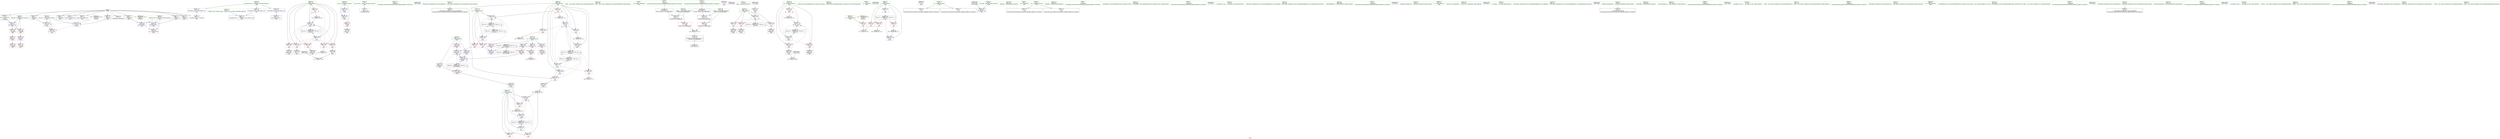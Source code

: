 digraph "SVFG" {
	label="SVFG";

	Node0x55c0e5ec6610 [shape=record,color=grey,label="{NodeID: 0\nNullPtr}"];
	Node0x55c0e5ec6610 -> Node0x55c0e5eea720[style=solid];
	Node0x55c0e5ec6610 -> Node0x55c0e5eea820[style=solid];
	Node0x55c0e5ec6610 -> Node0x55c0e5eea8f0[style=solid];
	Node0x55c0e5ec6610 -> Node0x55c0e5eea9c0[style=solid];
	Node0x55c0e5ec6610 -> Node0x55c0e5eeaa90[style=solid];
	Node0x55c0e5ec6610 -> Node0x55c0e5eeab60[style=solid];
	Node0x55c0e5ec6610 -> Node0x55c0e5eeac30[style=solid];
	Node0x55c0e5ec6610 -> Node0x55c0e5eead00[style=solid];
	Node0x55c0e5ec6610 -> Node0x55c0e5eeadd0[style=solid];
	Node0x55c0e5ec6610 -> Node0x55c0e5eeaea0[style=solid];
	Node0x55c0e5ec6610 -> Node0x55c0e5ef0040[style=solid];
	Node0x55c0e5ef7190 [shape=record,color=grey,label="{NodeID: 263\n211 = cmp(210, 117, )\n}"];
	Node0x55c0e5ef1660 [shape=record,color=blue,label="{NodeID: 180\n82\<--117\nretval\<--\nmain\n}"];
	Node0x55c0e5ef1660 -> Node0x55c0e5ee8ae0[style=dashed];
	Node0x55c0e5ee8e40 [shape=record,color=purple,label="{NodeID: 97\n31\<--4\n\<--_ZStL8__ioinit\n__cxx_global_var_init\n}"];
	Node0x55c0e5ec6e20 [shape=record,color=green,label="{NodeID: 14\n251\<--1\n\<--dummyObj\nCan only get source location for instruction, argument, global var or function.}"];
	Node0x55c0e5f1f410 [shape=record,color=black,label="{NodeID: 360\n289 = PHI()\n}"];
	Node0x55c0e5ee8a10 [shape=record,color=purple,label="{NodeID: 111\n128\<--127\narrayidx1\<--\nmain\n}"];
	Node0x55c0e5ee8a10 -> Node0x55c0e5eef8f0[style=solid];
	Node0x55c0e5ee7490 [shape=record,color=green,label="{NodeID: 28\n70\<--74\n_ZNSt14basic_ofstreamIcSt11char_traitsIcEED1Ev\<--_ZNSt14basic_ofstreamIcSt11char_traitsIcEED1Ev_field_insensitive\n}"];
	Node0x55c0e5ee7490 -> Node0x55c0e5eeb570[style=solid];
	Node0x55c0e5eee980 [shape=record,color=red,label="{NodeID: 125\n260\<--104\n\<--n\nmain\n}"];
	Node0x55c0e5eee980 -> Node0x55c0e5eebdc0[style=solid];
	Node0x55c0e5ee8050 [shape=record,color=green,label="{NodeID: 42\n106\<--107\nj\<--j_field_insensitive\nmain\n}"];
	Node0x55c0e5ee8050 -> Node0x55c0e5eeea50[style=solid];
	Node0x55c0e5ee8050 -> Node0x55c0e5eeeb20[style=solid];
	Node0x55c0e5ee8050 -> Node0x55c0e5eeebf0[style=solid];
	Node0x55c0e5ee8050 -> Node0x55c0e5eeecc0[style=solid];
	Node0x55c0e5ee8050 -> Node0x55c0e5eeed90[style=solid];
	Node0x55c0e5ee8050 -> Node0x55c0e5eeee60[style=solid];
	Node0x55c0e5ee8050 -> Node0x55c0e5ef0550[style=solid];
	Node0x55c0e5ee8050 -> Node0x55c0e5ef0fe0[style=solid];
	Node0x55c0e5f0ac60 [shape=record,color=black,label="{NodeID: 305\nMR_16V_2 = PHI(MR_16V_11, MR_16V_1, )\npts\{105 \}\n}"];
	Node0x55c0e5f0ac60 -> Node0x55c0e5ef0480[style=dashed];
	Node0x55c0e5eef4e0 [shape=record,color=red,label="{NodeID: 139\n288\<--112\n\<--r\nmain\n}"];
	Node0x55c0e5ee9d80 [shape=record,color=green,label="{NodeID: 56\n207\<--208\n_ZNSt7__cxx1112basic_stringIcSt11char_traitsIcESaIcEED1Ev\<--_ZNSt7__cxx1112basic_stringIcSt11char_traitsIcESaIcEED1Ev_field_insensitive\n}"];
	Node0x55c0e5ef0040 [shape=record,color=blue, style = dotted,label="{NodeID: 153\n381\<--3\nllvm.global_ctors_2\<--dummyVal\nGlob }"];
	Node0x55c0e5eeaa90 [shape=record,color=black,label="{NodeID: 70\n198\<--3\n\<--dummyVal\nmain\n}"];
	Node0x55c0e5eeaa90 -> Node0x55c0e5ef0890[style=solid];
	Node0x55c0e5ef0bd0 [shape=record,color=blue,label="{NodeID: 167\n104\<--217\nn\<--inc\nmain\n}"];
	Node0x55c0e5ef0bd0 -> Node0x55c0e5eee710[style=dashed];
	Node0x55c0e5ef0bd0 -> Node0x55c0e5eee7e0[style=dashed];
	Node0x55c0e5ef0bd0 -> Node0x55c0e5ef0d70[style=dashed];
	Node0x55c0e5ef0bd0 -> Node0x55c0e5f01260[style=dashed];
	Node0x55c0e5eeb740 [shape=record,color=black,label="{NodeID: 84\n167\<--166\nconv\<--\nmain\n}"];
	Node0x55c0e5eeb740 -> Node0x55c0e5ef7310[style=solid];
	Node0x55c0e5ee42d0 [shape=record,color=green,label="{NodeID: 1\n7\<--1\n__dso_handle\<--dummyObj\nGlob }"];
	Node0x55c0e5f1d3f0 [shape=record,color=black,label="{NodeID: 347\n130 = PHI(322, )\n}"];
	Node0x55c0e5ef7310 [shape=record,color=grey,label="{NodeID: 264\n171 = cmp(167, 168, )\n}"];
	Node0x55c0e5ef1730 [shape=record,color=blue,label="{NodeID: 181\n325\<--323\n__a.addr\<--__a\n_ZStorSt13_Ios_OpenmodeS_\n}"];
	Node0x55c0e5ef1730 -> Node0x55c0e5eefd00[style=dashed];
	Node0x55c0e5ee8f10 [shape=record,color=purple,label="{NodeID: 98\n277\<--16\n\<--.str\nmain\n}"];
	Node0x55c0e5ec6ef0 [shape=record,color=green,label="{NodeID: 15\n4\<--6\n_ZStL8__ioinit\<--_ZStL8__ioinit_field_insensitive\nGlob }"];
	Node0x55c0e5ec6ef0 -> Node0x55c0e5ee8e40[style=solid];
	Node0x55c0e5f1f510 [shape=record,color=black,label="{NodeID: 361\n292 = PHI()\n}"];
	Node0x55c0e5ee8ae0 [shape=record,color=red,label="{NodeID: 112\n305\<--82\n\<--retval\nmain\n}"];
	Node0x55c0e5ee8ae0 -> Node0x55c0e5eec030[style=solid];
	Node0x55c0e5ee7590 [shape=record,color=green,label="{NodeID: 29\n77\<--78\nmain\<--main_field_insensitive\n}"];
	Node0x55c0e5eeea50 [shape=record,color=red,label="{NodeID: 126\n166\<--106\n\<--j\nmain\n}"];
	Node0x55c0e5eeea50 -> Node0x55c0e5eeb740[style=solid];
	Node0x55c0e5ee8120 [shape=record,color=green,label="{NodeID: 43\n108\<--109\nc\<--c_field_insensitive\nmain\n}"];
	Node0x55c0e5ee8120 -> Node0x55c0e5eeef30[style=solid];
	Node0x55c0e5ee8120 -> Node0x55c0e5eef000[style=solid];
	Node0x55c0e5ee8120 -> Node0x55c0e5eef0d0[style=solid];
	Node0x55c0e5ee8120 -> Node0x55c0e5ef0620[style=solid];
	Node0x55c0e5f0b160 [shape=record,color=black,label="{NodeID: 306\nMR_18V_2 = PHI(MR_18V_4, MR_18V_1, )\npts\{107 \}\n}"];
	Node0x55c0e5f0b160 -> Node0x55c0e5ef0550[style=dashed];
	Node0x55c0e5eef5b0 [shape=record,color=red,label="{NodeID: 140\n254\<--114\n\<--j36\nmain\n}"];
	Node0x55c0e5eef5b0 -> Node0x55c0e5eebcf0[style=solid];
	Node0x55c0e5ee9e80 [shape=record,color=green,label="{NodeID: 57\n279\<--280\n_ZStlsISt11char_traitsIcEERSt13basic_ostreamIcT_ES5_PKc\<--_ZStlsISt11char_traitsIcEERSt13basic_ostreamIcT_ES5_PKc_field_insensitive\n}"];
	Node0x55c0e5ef0140 [shape=record,color=blue,label="{NodeID: 154\n82\<--117\nretval\<--\nmain\n}"];
	Node0x55c0e5ef0140 -> Node0x55c0e5ef1660[style=dashed];
	Node0x55c0e5eeab60 [shape=record,color=black,label="{NodeID: 71\n201\<--3\n\<--dummyVal\nmain\n}"];
	Node0x55c0e5ef0ca0 [shape=record,color=blue,label="{NodeID: 168\n110\<--216\ncv\<--\nmain\n}"];
	Node0x55c0e5ef0ca0 -> Node0x55c0e5eef1a0[style=dashed];
	Node0x55c0e5ef0ca0 -> Node0x55c0e5eef270[style=dashed];
	Node0x55c0e5ef0ca0 -> Node0x55c0e5f01760[style=dashed];
	Node0x55c0e5eeb810 [shape=record,color=black,label="{NodeID: 85\n174\<--173\nconv12\<--\nmain\n}"];
	Node0x55c0e5ec8850 [shape=record,color=green,label="{NodeID: 2\n16\<--1\n.str\<--dummyObj\nGlob }"];
	Node0x55c0e5f1e780 [shape=record,color=black,label="{NodeID: 348\n144 = PHI()\n}"];
	Node0x55c0e5ef7490 [shape=record,color=grey,label="{NodeID: 265\n151 = cmp(149, 150, )\n}"];
	Node0x55c0e5ef1800 [shape=record,color=blue,label="{NodeID: 182\n327\<--324\n__b.addr\<--__b\n_ZStorSt13_Ios_OpenmodeS_\n}"];
	Node0x55c0e5ef1800 -> Node0x55c0e5eefdd0[style=dashed];
	Node0x55c0e5ee8fe0 [shape=record,color=purple,label="{NodeID: 99\n286\<--18\n\<--.str.3\nmain\n}"];
	Node0x55c0e5ec6fc0 [shape=record,color=green,label="{NodeID: 16\n8\<--11\nin\<--in_field_insensitive\nGlob }"];
	Node0x55c0e5ec6fc0 -> Node0x55c0e5eeaf70[style=solid];
	Node0x55c0e5ec6fc0 -> Node0x55c0e5eeb070[style=solid];
	Node0x55c0e5f1f5e0 [shape=record,color=black,label="{NodeID: 362\n80 = PHI()\n0th arg main }"];
	Node0x55c0e5f1f5e0 -> Node0x55c0e5ef0210[style=solid];
	Node0x55c0e5ee8bb0 [shape=record,color=red,label="{NodeID: 113\n120\<--86\n\<--argv.addr\nmain\n}"];
	Node0x55c0e5ee8bb0 -> Node0x55c0e5ee8940[style=solid];
	Node0x55c0e5ee7690 [shape=record,color=green,label="{NodeID: 30\n82\<--83\nretval\<--retval_field_insensitive\nmain\n}"];
	Node0x55c0e5ee7690 -> Node0x55c0e5ee8ae0[style=solid];
	Node0x55c0e5ee7690 -> Node0x55c0e5ef0140[style=solid];
	Node0x55c0e5ee7690 -> Node0x55c0e5ef1660[style=solid];
	Node0x55c0e5eeeb20 [shape=record,color=red,label="{NodeID: 127\n173\<--106\n\<--j\nmain\n}"];
	Node0x55c0e5eeeb20 -> Node0x55c0e5eeb810[style=solid];
	Node0x55c0e5ee81f0 [shape=record,color=green,label="{NodeID: 44\n110\<--111\ncv\<--cv_field_insensitive\nmain\n}"];
	Node0x55c0e5ee81f0 -> Node0x55c0e5eef1a0[style=solid];
	Node0x55c0e5ee81f0 -> Node0x55c0e5eef270[style=solid];
	Node0x55c0e5ee81f0 -> Node0x55c0e5ef0b00[style=solid];
	Node0x55c0e5ee81f0 -> Node0x55c0e5ef0ca0[style=solid];
	Node0x55c0e5f0b660 [shape=record,color=black,label="{NodeID: 307\nMR_20V_2 = PHI(MR_20V_3, MR_20V_1, )\npts\{109 \}\n}"];
	Node0x55c0e5f0b660 -> Node0x55c0e5ef0620[style=dashed];
	Node0x55c0e5f0b660 -> Node0x55c0e5f0b660[style=dashed];
	Node0x55c0e5eef680 [shape=record,color=red,label="{NodeID: 141\n264\<--114\n\<--j36\nmain\n}"];
	Node0x55c0e5eef680 -> Node0x55c0e5eebe90[style=solid];
	Node0x55c0e5ee9f80 [shape=record,color=green,label="{NodeID: 58\n284\<--285\n_ZNSolsEi\<--_ZNSolsEi_field_insensitive\n}"];
	Node0x55c0e5ef0210 [shape=record,color=blue,label="{NodeID: 155\n84\<--80\nargc.addr\<--argc\nmain\n}"];
	Node0x55c0e5eeac30 [shape=record,color=black,label="{NodeID: 72\n202\<--3\n\<--dummyVal\nmain\n}"];
	Node0x55c0e5eeac30 -> Node0x55c0e5ef0960[style=solid];
	Node0x55c0e5ef0d70 [shape=record,color=blue,label="{NodeID: 169\n104\<--224\nn\<--inc25\nmain\n}"];
	Node0x55c0e5ef0d70 -> Node0x55c0e5f01260[style=dashed];
	Node0x55c0e5eeb8e0 [shape=record,color=black,label="{NodeID: 86\n181\<--180\nidxprom\<--\nmain\n}"];
	Node0x55c0e5ec7dd0 [shape=record,color=green,label="{NodeID: 3\n18\<--1\n.str.3\<--dummyObj\nGlob }"];
	Node0x55c0e5f1e850 [shape=record,color=black,label="{NodeID: 349\n168 = PHI()\n}"];
	Node0x55c0e5f1e850 -> Node0x55c0e5ef7310[style=solid];
	Node0x55c0e5ef7610 [shape=record,color=grey,label="{NodeID: 266\n221 = cmp(220, 214, )\n}"];
	Node0x55c0e5ee90b0 [shape=record,color=purple,label="{NodeID: 100\n379\<--20\nllvm.global_ctors_0\<--llvm.global_ctors\nGlob }"];
	Node0x55c0e5ee90b0 -> Node0x55c0e5eefea0[style=solid];
	Node0x55c0e5ec7650 [shape=record,color=green,label="{NodeID: 17\n12\<--15\nout\<--out_field_insensitive\nGlob }"];
	Node0x55c0e5ec7650 -> Node0x55c0e5eeb170[style=solid];
	Node0x55c0e5ec7650 -> Node0x55c0e5eeb270[style=solid];
	Node0x55c0e5f1f710 [shape=record,color=black,label="{NodeID: 363\n323 = PHI(131, )\n0th arg _ZStorSt13_Ios_OpenmodeS_ }"];
	Node0x55c0e5f1f710 -> Node0x55c0e5ef1730[style=solid];
	Node0x55c0e5ee8c80 [shape=record,color=red,label="{NodeID: 114\n127\<--86\n\<--argv.addr\nmain\n}"];
	Node0x55c0e5ee8c80 -> Node0x55c0e5ee8a10[style=solid];
	Node0x55c0e5ee7760 [shape=record,color=green,label="{NodeID: 31\n84\<--85\nargc.addr\<--argc.addr_field_insensitive\nmain\n}"];
	Node0x55c0e5ee7760 -> Node0x55c0e5ef0210[style=solid];
	Node0x55c0e5eeebf0 [shape=record,color=red,label="{NodeID: 128\n190\<--106\n\<--j\nmain\n}"];
	Node0x55c0e5eeebf0 -> Node0x55c0e5eeba80[style=solid];
	Node0x55c0e5ee82c0 [shape=record,color=green,label="{NodeID: 45\n112\<--113\nr\<--r_field_insensitive\nmain\n}"];
	Node0x55c0e5ee82c0 -> Node0x55c0e5eef340[style=solid];
	Node0x55c0e5ee82c0 -> Node0x55c0e5eef410[style=solid];
	Node0x55c0e5ee82c0 -> Node0x55c0e5eef4e0[style=solid];
	Node0x55c0e5ee82c0 -> Node0x55c0e5ef1180[style=solid];
	Node0x55c0e5ee82c0 -> Node0x55c0e5ef1320[style=solid];
	Node0x55c0e5ee82c0 -> Node0x55c0e5ef13f0[style=solid];
	Node0x55c0e5f0bb60 [shape=record,color=black,label="{NodeID: 308\nMR_22V_2 = PHI(MR_22V_3, MR_22V_1, )\npts\{111 \}\n}"];
	Node0x55c0e5f0bb60 -> Node0x55c0e5ef0b00[style=dashed];
	Node0x55c0e5f0bb60 -> Node0x55c0e5ef0ca0[style=dashed];
	Node0x55c0e5f0bb60 -> Node0x55c0e5f01760[style=dashed];
	Node0x55c0e5f0bb60 -> Node0x55c0e5f0bb60[style=dashed];
	Node0x55c0e5eef750 [shape=record,color=red,label="{NodeID: 142\n273\<--114\n\<--j36\nmain\n}"];
	Node0x55c0e5eef750 -> Node0x55c0e5ef6710[style=solid];
	Node0x55c0e5eea080 [shape=record,color=green,label="{NodeID: 59\n290\<--291\n_ZNSolsEy\<--_ZNSolsEy_field_insensitive\n}"];
	Node0x55c0e5ef02e0 [shape=record,color=blue,label="{NodeID: 156\n86\<--81\nargv.addr\<--argv\nmain\n}"];
	Node0x55c0e5ef02e0 -> Node0x55c0e5ee8bb0[style=dashed];
	Node0x55c0e5ef02e0 -> Node0x55c0e5ee8c80[style=dashed];
	Node0x55c0e5eead00 [shape=record,color=black,label="{NodeID: 73\n204\<--3\n\<--dummyVal\nmain\n}"];
	Node0x55c0e5eead00 -> Node0x55c0e5ef0a30[style=solid];
	Node0x55c0e5ef6290 [shape=record,color=grey,label="{NodeID: 253\n224 = Binary(223, 214, )\n}"];
	Node0x55c0e5ef6290 -> Node0x55c0e5ef0d70[style=solid];
	Node0x55c0e5ef0e40 [shape=record,color=blue,label="{NodeID: 170\n231\<--228\narrayidx28\<--\nmain\n}"];
	Node0x55c0e5ef0e40 -> Node0x55c0e5eefc30[style=dashed];
	Node0x55c0e5ef0e40 -> Node0x55c0e5ef06f0[style=dashed];
	Node0x55c0e5ef0e40 -> Node0x55c0e5ef0e40[style=dashed];
	Node0x55c0e5ef0e40 -> Node0x55c0e5f0ca60[style=dashed];
	Node0x55c0e5eeb9b0 [shape=record,color=black,label="{NodeID: 87\n187\<--186\nidxprom17\<--\nmain\n}"];
	Node0x55c0e5ec8300 [shape=record,color=green,label="{NodeID: 4\n21\<--1\n\<--dummyObj\nCan only get source location for instruction, argument, global var or function.}"];
	Node0x55c0e5f1e920 [shape=record,color=black,label="{NodeID: 350\n175 = PHI()\n}"];
	Node0x55c0e5f1e920 -> Node0x55c0e5eef9c0[style=solid];
	Node0x55c0e5ef7790 [shape=record,color=grey,label="{NodeID: 267\n245 = cmp(244, 117, )\n}"];
	Node0x55c0e5ee91b0 [shape=record,color=purple,label="{NodeID: 101\n380\<--20\nllvm.global_ctors_1\<--llvm.global_ctors\nGlob }"];
	Node0x55c0e5ee91b0 -> Node0x55c0e5eeff70[style=solid];
	Node0x55c0e5ec7720 [shape=record,color=green,label="{NodeID: 18\n20\<--24\nllvm.global_ctors\<--llvm.global_ctors_field_insensitive\nGlob }"];
	Node0x55c0e5ec7720 -> Node0x55c0e5ee90b0[style=solid];
	Node0x55c0e5ec7720 -> Node0x55c0e5ee91b0[style=solid];
	Node0x55c0e5ec7720 -> Node0x55c0e5ee92b0[style=solid];
	Node0x55c0e5f1f8a0 [shape=record,color=black,label="{NodeID: 364\n324 = PHI(132, )\n1st arg _ZStorSt13_Ios_OpenmodeS_ }"];
	Node0x55c0e5f1f8a0 -> Node0x55c0e5ef1800[style=solid];
	Node0x55c0e5eee160 [shape=record,color=red,label="{NodeID: 115\n150\<--88\n\<--T\nmain\n}"];
	Node0x55c0e5eee160 -> Node0x55c0e5ef7490[style=solid];
	Node0x55c0e5ee7830 [shape=record,color=green,label="{NodeID: 32\n86\<--87\nargv.addr\<--argv.addr_field_insensitive\nmain\n}"];
	Node0x55c0e5ee7830 -> Node0x55c0e5ee8bb0[style=solid];
	Node0x55c0e5ee7830 -> Node0x55c0e5ee8c80[style=solid];
	Node0x55c0e5ee7830 -> Node0x55c0e5ef02e0[style=solid];
	Node0x55c0e5eeecc0 [shape=record,color=red,label="{NodeID: 129\n210\<--106\n\<--j\nmain\n}"];
	Node0x55c0e5eeecc0 -> Node0x55c0e5ef7190[style=solid];
	Node0x55c0e5ee8390 [shape=record,color=green,label="{NodeID: 46\n114\<--115\nj36\<--j36_field_insensitive\nmain\n}"];
	Node0x55c0e5ee8390 -> Node0x55c0e5eef5b0[style=solid];
	Node0x55c0e5ee8390 -> Node0x55c0e5eef680[style=solid];
	Node0x55c0e5ee8390 -> Node0x55c0e5eef750[style=solid];
	Node0x55c0e5ee8390 -> Node0x55c0e5ef1250[style=solid];
	Node0x55c0e5ee8390 -> Node0x55c0e5ef14c0[style=solid];
	Node0x55c0e5f0c060 [shape=record,color=black,label="{NodeID: 309\nMR_24V_2 = PHI(MR_24V_4, MR_24V_1, )\npts\{113 \}\n}"];
	Node0x55c0e5f0c060 -> Node0x55c0e5ef1180[style=dashed];
	Node0x55c0e5eef820 [shape=record,color=red,label="{NodeID: 143\n122\<--121\n\<--arrayidx\nmain\n}"];
	Node0x55c0e5eea180 [shape=record,color=green,label="{NodeID: 60\n293\<--294\n_ZSt4endlIcSt11char_traitsIcEERSt13basic_ostreamIT_T0_ES6_\<--_ZSt4endlIcSt11char_traitsIcEERSt13basic_ostreamIT_T0_ES6__field_insensitive\n}"];
	Node0x55c0e5ef03b0 [shape=record,color=blue,label="{NodeID: 157\n96\<--117\ni\<--\nmain\n}"];
	Node0x55c0e5ef03b0 -> Node0x55c0e5f0a760[style=dashed];
	Node0x55c0e5eeadd0 [shape=record,color=black,label="{NodeID: 74\n311\<--3\nlpad.val\<--dummyVal\nmain\n}"];
	Node0x55c0e5ef6410 [shape=record,color=grey,label="{NodeID: 254\n270 = Binary(269, 268, )\n}"];
	Node0x55c0e5ef6410 -> Node0x55c0e5ef13f0[style=solid];
	Node0x55c0e5ef0f10 [shape=record,color=blue,label="{NodeID: 171\n236\<--233\narrayidx30\<--\nmain\n}"];
	Node0x55c0e5ef0f10 -> Node0x55c0e5f00d60[style=dashed];
	Node0x55c0e5eeba80 [shape=record,color=black,label="{NodeID: 88\n191\<--190\nidxprom19\<--\nmain\n}"];
	Node0x55c0e5ec67b0 [shape=record,color=green,label="{NodeID: 5\n117\<--1\n\<--dummyObj\nCan only get source location for instruction, argument, global var or function.}"];
	Node0x55c0e5f1e9f0 [shape=record,color=black,label="{NodeID: 351\n32 = PHI()\n}"];
	Node0x55c0e5ef7910 [shape=record,color=grey,label="{NodeID: 268\n257 = cmp(255, 256, )\n}"];
	Node0x55c0e5ee92b0 [shape=record,color=purple,label="{NodeID: 102\n381\<--20\nllvm.global_ctors_2\<--llvm.global_ctors\nGlob }"];
	Node0x55c0e5ee92b0 -> Node0x55c0e5ef0040[style=solid];
	Node0x55c0e5ec77f0 [shape=record,color=green,label="{NodeID: 19\n25\<--26\n__cxx_global_var_init\<--__cxx_global_var_init_field_insensitive\n}"];
	Node0x55c0e5eee230 [shape=record,color=red,label="{NodeID: 116\n309\<--92\nexn\<--exn.slot\nmain\n}"];
	Node0x55c0e5ee7900 [shape=record,color=green,label="{NodeID: 33\n88\<--89\nT\<--T_field_insensitive\nmain\n}"];
	Node0x55c0e5ee7900 -> Node0x55c0e5eee160[style=solid];
	Node0x55c0e5eeed90 [shape=record,color=red,label="{NodeID: 130\n229\<--106\n\<--j\nmain\n}"];
	Node0x55c0e5eeed90 -> Node0x55c0e5eebb50[style=solid];
	Node0x55c0e5ee8460 [shape=record,color=green,label="{NodeID: 47\n125\<--126\n_ZNSt14basic_ifstreamIcSt11char_traitsIcEE4openEPKcSt13_Ios_Openmode\<--_ZNSt14basic_ifstreamIcSt11char_traitsIcEE4openEPKcSt13_Ios_Openmode_field_insensitive\n}"];
	Node0x55c0e5f0c560 [shape=record,color=black,label="{NodeID: 310\nMR_26V_2 = PHI(MR_26V_4, MR_26V_1, )\npts\{115 \}\n}"];
	Node0x55c0e5f0c560 -> Node0x55c0e5ef1250[style=dashed];
	Node0x55c0e5eef8f0 [shape=record,color=red,label="{NodeID: 144\n129\<--128\n\<--arrayidx1\nmain\n}"];
	Node0x55c0e5eea280 [shape=record,color=green,label="{NodeID: 61\n295\<--296\n_ZNSolsEPFRSoS_E\<--_ZNSolsEPFRSoS_E_field_insensitive\n}"];
	Node0x55c0e5ef0480 [shape=record,color=blue,label="{NodeID: 158\n104\<--117\nn\<--\nmain\n}"];
	Node0x55c0e5ef0480 -> Node0x55c0e5eee640[style=dashed];
	Node0x55c0e5ef0480 -> Node0x55c0e5eee8b0[style=dashed];
	Node0x55c0e5ef0480 -> Node0x55c0e5eee980[style=dashed];
	Node0x55c0e5ef0480 -> Node0x55c0e5ef0bd0[style=dashed];
	Node0x55c0e5ef0480 -> Node0x55c0e5ef10b0[style=dashed];
	Node0x55c0e5ef0480 -> Node0x55c0e5f01260[style=dashed];
	Node0x55c0e5ef0480 -> Node0x55c0e5f0ac60[style=dashed];
	Node0x55c0e5eeaea0 [shape=record,color=black,label="{NodeID: 75\n312\<--3\nlpad.val63\<--dummyVal\nmain\n}"];
	Node0x55c0e5ef6590 [shape=record,color=grey,label="{NodeID: 255\n241 = Binary(240, 214, )\n}"];
	Node0x55c0e5ef6590 -> Node0x55c0e5ef0fe0[style=solid];
	Node0x55c0e5ef0fe0 [shape=record,color=blue,label="{NodeID: 172\n106\<--241\nj\<--inc32\nmain\n}"];
	Node0x55c0e5ef0fe0 -> Node0x55c0e5eeea50[style=dashed];
	Node0x55c0e5ef0fe0 -> Node0x55c0e5eeeb20[style=dashed];
	Node0x55c0e5ef0fe0 -> Node0x55c0e5eeebf0[style=dashed];
	Node0x55c0e5ef0fe0 -> Node0x55c0e5eeecc0[style=dashed];
	Node0x55c0e5ef0fe0 -> Node0x55c0e5eeed90[style=dashed];
	Node0x55c0e5ef0fe0 -> Node0x55c0e5eeee60[style=dashed];
	Node0x55c0e5ef0fe0 -> Node0x55c0e5ef0fe0[style=dashed];
	Node0x55c0e5ef0fe0 -> Node0x55c0e5f0b160[style=dashed];
	Node0x55c0e5eebb50 [shape=record,color=black,label="{NodeID: 89\n230\<--229\nidxprom27\<--\nmain\n}"];
	Node0x55c0e5ec6840 [shape=record,color=green,label="{NodeID: 6\n124\<--1\n\<--dummyObj\nCan only get source location for instruction, argument, global var or function.}"];
	Node0x55c0e5f1ebe0 [shape=record,color=black,label="{NodeID: 352\n53 = PHI()\n}"];
	Node0x55c0e5ee93b0 [shape=record,color=purple,label="{NodeID: 103\n192\<--100\narrayidx20\<--v\nmain\n}"];
	Node0x55c0e5ee93b0 -> Node0x55c0e5ef06f0[style=solid];
	Node0x55c0e5ec78c0 [shape=record,color=green,label="{NodeID: 20\n29\<--30\n_ZNSt8ios_base4InitC1Ev\<--_ZNSt8ios_base4InitC1Ev_field_insensitive\n}"];
	Node0x55c0e5eee300 [shape=record,color=red,label="{NodeID: 117\n310\<--94\nsel\<--ehselector.slot\nmain\n}"];
	Node0x55c0e5ee79d0 [shape=record,color=green,label="{NodeID: 34\n90\<--91\ns\<--s_field_insensitive\nmain\n}"];
	Node0x55c0e5eeee60 [shape=record,color=red,label="{NodeID: 131\n240\<--106\n\<--j\nmain\n}"];
	Node0x55c0e5eeee60 -> Node0x55c0e5ef6590[style=solid];
	Node0x55c0e5ee9580 [shape=record,color=green,label="{NodeID: 48\n133\<--134\n_ZStorSt13_Ios_OpenmodeS_\<--_ZStorSt13_Ios_OpenmodeS__field_insensitive\n}"];
	Node0x55c0e5f0ca60 [shape=record,color=black,label="{NodeID: 311\nMR_28V_2 = PHI(MR_28V_3, MR_28V_1, )\npts\{1010000 \}\n}"];
	Node0x55c0e5f0ca60 -> Node0x55c0e5eefc30[style=dashed];
	Node0x55c0e5f0ca60 -> Node0x55c0e5ef06f0[style=dashed];
	Node0x55c0e5f0ca60 -> Node0x55c0e5ef0e40[style=dashed];
	Node0x55c0e5f0ca60 -> Node0x55c0e5f0ca60[style=dashed];
	Node0x55c0e5eef9c0 [shape=record,color=red,label="{NodeID: 145\n178\<--175\n\<--call14\nmain\n}"];
	Node0x55c0e5eef9c0 -> Node0x55c0e5ef0620[style=solid];
	Node0x55c0e5eea380 [shape=record,color=green,label="{NodeID: 62\n325\<--326\n__a.addr\<--__a.addr_field_insensitive\n_ZStorSt13_Ios_OpenmodeS_\n}"];
	Node0x55c0e5eea380 -> Node0x55c0e5eefd00[style=solid];
	Node0x55c0e5eea380 -> Node0x55c0e5ef1730[style=solid];
	Node0x55c0e5ef0550 [shape=record,color=blue,label="{NodeID: 159\n106\<--117\nj\<--\nmain\n}"];
	Node0x55c0e5ef0550 -> Node0x55c0e5eeea50[style=dashed];
	Node0x55c0e5ef0550 -> Node0x55c0e5eeeb20[style=dashed];
	Node0x55c0e5ef0550 -> Node0x55c0e5eeebf0[style=dashed];
	Node0x55c0e5ef0550 -> Node0x55c0e5eeecc0[style=dashed];
	Node0x55c0e5ef0550 -> Node0x55c0e5eeed90[style=dashed];
	Node0x55c0e5ef0550 -> Node0x55c0e5eeee60[style=dashed];
	Node0x55c0e5ef0550 -> Node0x55c0e5ef0fe0[style=dashed];
	Node0x55c0e5ef0550 -> Node0x55c0e5f0b160[style=dashed];
	Node0x55c0e5eeaf70 [shape=record,color=black,label="{NodeID: 76\n9\<--8\n\<--in\nCan only get source location for instruction, argument, global var or function.}"];
	Node0x55c0e5ef6710 [shape=record,color=grey,label="{NodeID: 256\n274 = Binary(273, 214, )\n}"];
	Node0x55c0e5ef6710 -> Node0x55c0e5ef14c0[style=solid];
	Node0x55c0e5ef10b0 [shape=record,color=blue,label="{NodeID: 173\n104\<--248\nn\<--\nmain\n}"];
	Node0x55c0e5ef10b0 -> Node0x55c0e5eee980[style=dashed];
	Node0x55c0e5ef10b0 -> Node0x55c0e5f0ac60[style=dashed];
	Node0x55c0e5eebc20 [shape=record,color=black,label="{NodeID: 90\n235\<--234\nidxprom29\<--\nmain\n}"];
	Node0x55c0e5ec8d00 [shape=record,color=green,label="{NodeID: 7\n131\<--1\n\<--dummyObj\nCan only get source location for instruction, argument, global var or function.|{<s0>8}}"];
	Node0x55c0e5ec8d00:s0 -> Node0x55c0e5f1f710[style=solid,color=red];
	Node0x55c0e5f1ecb0 [shape=record,color=black,label="{NodeID: 353\n68 = PHI()\n}"];
	Node0x55c0e5ee9480 [shape=record,color=purple,label="{NodeID: 104\n231\<--100\narrayidx28\<--v\nmain\n}"];
	Node0x55c0e5ee9480 -> Node0x55c0e5ef0e40[style=solid];
	Node0x55c0e5ec79c0 [shape=record,color=green,label="{NodeID: 21\n35\<--36\n__cxa_atexit\<--__cxa_atexit_field_insensitive\n}"];
	Node0x55c0e5eee3d0 [shape=record,color=red,label="{NodeID: 118\n149\<--96\n\<--i\nmain\n}"];
	Node0x55c0e5eee3d0 -> Node0x55c0e5ef7490[style=solid];
	Node0x55c0e5ee7aa0 [shape=record,color=green,label="{NodeID: 35\n92\<--93\nexn.slot\<--exn.slot_field_insensitive\nmain\n}"];
	Node0x55c0e5ee7aa0 -> Node0x55c0e5eee230[style=solid];
	Node0x55c0e5ee7aa0 -> Node0x55c0e5ef07c0[style=solid];
	Node0x55c0e5ee7aa0 -> Node0x55c0e5ef0960[style=solid];
	Node0x55c0e5eeef30 [shape=record,color=red,label="{NodeID: 132\n180\<--108\n\<--c\nmain\n}"];
	Node0x55c0e5eeef30 -> Node0x55c0e5eeb8e0[style=solid];
	Node0x55c0e5ee9680 [shape=record,color=green,label="{NodeID: 49\n136\<--137\n_ZNSt14basic_ofstreamIcSt11char_traitsIcEE4openEPKcSt13_Ios_Openmode\<--_ZNSt14basic_ofstreamIcSt11char_traitsIcEE4openEPKcSt13_Ios_Openmode_field_insensitive\n}"];
	Node0x55c0e5f0cf60 [shape=record,color=black,label="{NodeID: 312\nMR_30V_2 = PHI(MR_30V_3, MR_30V_1, )\npts\{1030000 \}\n}"];
	Node0x55c0e5f0cf60 -> Node0x55c0e5f00d60[style=dashed];
	Node0x55c0e5eefa90 [shape=record,color=red,label="{NodeID: 146\n183\<--182\n\<--arrayidx15\nmain\n}"];
	Node0x55c0e5eefa90 -> Node0x55c0e5ef7010[style=solid];
	Node0x55c0e5eea450 [shape=record,color=green,label="{NodeID: 63\n327\<--328\n__b.addr\<--__b.addr_field_insensitive\n_ZStorSt13_Ios_OpenmodeS_\n}"];
	Node0x55c0e5eea450 -> Node0x55c0e5eefdd0[style=solid];
	Node0x55c0e5eea450 -> Node0x55c0e5ef1800[style=solid];
	Node0x55c0e5ef0620 [shape=record,color=blue,label="{NodeID: 160\n108\<--178\nc\<--\nmain\n}"];
	Node0x55c0e5ef0620 -> Node0x55c0e5eeef30[style=dashed];
	Node0x55c0e5ef0620 -> Node0x55c0e5eef000[style=dashed];
	Node0x55c0e5ef0620 -> Node0x55c0e5eef0d0[style=dashed];
	Node0x55c0e5ef0620 -> Node0x55c0e5ef0620[style=dashed];
	Node0x55c0e5ef0620 -> Node0x55c0e5f0b660[style=dashed];
	Node0x55c0e5eeb070 [shape=record,color=black,label="{NodeID: 77\n10\<--8\n\<--in\nCan only get source location for instruction, argument, global var or function.}"];
	Node0x55c0e5ef6890 [shape=record,color=grey,label="{NodeID: 257\n217 = Binary(216, 214, )\n}"];
	Node0x55c0e5ef6890 -> Node0x55c0e5ef0bd0[style=solid];
	Node0x55c0e5ef1180 [shape=record,color=blue,label="{NodeID: 174\n112\<--251\nr\<--\nmain\n}"];
	Node0x55c0e5ef1180 -> Node0x55c0e5eef340[style=dashed];
	Node0x55c0e5ef1180 -> Node0x55c0e5eef4e0[style=dashed];
	Node0x55c0e5ef1180 -> Node0x55c0e5ef1320[style=dashed];
	Node0x55c0e5ef1180 -> Node0x55c0e5f0c060[style=dashed];
	Node0x55c0e5eebcf0 [shape=record,color=black,label="{NodeID: 91\n255\<--254\nconv38\<--\nmain\n}"];
	Node0x55c0e5eebcf0 -> Node0x55c0e5ef7910[style=solid];
	Node0x55c0e5ec8d90 [shape=record,color=green,label="{NodeID: 8\n132\<--1\n\<--dummyObj\nCan only get source location for instruction, argument, global var or function.|{<s0>8}}"];
	Node0x55c0e5ec8d90:s0 -> Node0x55c0e5f1f8a0[style=solid,color=red];
	Node0x55c0e5f1edb0 [shape=record,color=black,label="{NodeID: 354\n138 = PHI()\n}"];
	Node0x55c0e5ee8530 [shape=record,color=purple,label="{NodeID: 105\n266\<--100\narrayidx44\<--v\nmain\n}"];
	Node0x55c0e5ee8530 -> Node0x55c0e5eefc30[style=solid];
	Node0x55c0e5ec7ac0 [shape=record,color=green,label="{NodeID: 22\n34\<--40\n_ZNSt8ios_base4InitD1Ev\<--_ZNSt8ios_base4InitD1Ev_field_insensitive\n}"];
	Node0x55c0e5ec7ac0 -> Node0x55c0e5eeb370[style=solid];
	Node0x55c0e5eee4a0 [shape=record,color=red,label="{NodeID: 119\n281\<--96\n\<--i\nmain\n}"];
	Node0x55c0e5eee4a0 -> Node0x55c0e5ef6a10[style=solid];
	Node0x55c0e5ee7b70 [shape=record,color=green,label="{NodeID: 36\n94\<--95\nehselector.slot\<--ehselector.slot_field_insensitive\nmain\n}"];
	Node0x55c0e5ee7b70 -> Node0x55c0e5eee300[style=solid];
	Node0x55c0e5ee7b70 -> Node0x55c0e5ef0890[style=solid];
	Node0x55c0e5ee7b70 -> Node0x55c0e5ef0a30[style=solid];
	Node0x55c0e5eef000 [shape=record,color=red,label="{NodeID: 133\n186\<--108\n\<--c\nmain\n}"];
	Node0x55c0e5eef000 -> Node0x55c0e5eeb9b0[style=solid];
	Node0x55c0e5ee9780 [shape=record,color=green,label="{NodeID: 50\n139\<--140\n_ZNSirsERi\<--_ZNSirsERi_field_insensitive\n}"];
	Node0x55c0e5eefb60 [shape=record,color=red,label="{NodeID: 147\n189\<--188\n\<--arrayidx18\nmain\n}"];
	Node0x55c0e5eefb60 -> Node0x55c0e5ef06f0[style=solid];
	Node0x55c0e5eea520 [shape=record,color=green,label="{NodeID: 64\n343\<--344\n__gxx_personality_v0\<--__gxx_personality_v0_field_insensitive\n}"];
	Node0x55c0e5ef06f0 [shape=record,color=blue,label="{NodeID: 161\n192\<--189\narrayidx20\<--\nmain\n}"];
	Node0x55c0e5ef06f0 -> Node0x55c0e5eefc30[style=dashed];
	Node0x55c0e5ef06f0 -> Node0x55c0e5ef06f0[style=dashed];
	Node0x55c0e5ef06f0 -> Node0x55c0e5ef0e40[style=dashed];
	Node0x55c0e5ef06f0 -> Node0x55c0e5f0ca60[style=dashed];
	Node0x55c0e5eeb170 [shape=record,color=black,label="{NodeID: 78\n13\<--12\n\<--out\nCan only get source location for instruction, argument, global var or function.}"];
	Node0x55c0e5ef6a10 [shape=record,color=grey,label="{NodeID: 258\n282 = Binary(281, 214, )\n}"];
	Node0x55c0e5ef1250 [shape=record,color=blue,label="{NodeID: 175\n114\<--117\nj36\<--\nmain\n}"];
	Node0x55c0e5ef1250 -> Node0x55c0e5eef5b0[style=dashed];
	Node0x55c0e5ef1250 -> Node0x55c0e5eef680[style=dashed];
	Node0x55c0e5ef1250 -> Node0x55c0e5eef750[style=dashed];
	Node0x55c0e5ef1250 -> Node0x55c0e5ef14c0[style=dashed];
	Node0x55c0e5ef1250 -> Node0x55c0e5f0c560[style=dashed];
	Node0x55c0e5eebdc0 [shape=record,color=black,label="{NodeID: 92\n261\<--260\nconv42\<--\nmain\n}"];
	Node0x55c0e5eebdc0 -> Node0x55c0e5ef6b90[style=solid];
	Node0x55c0e5ec8e20 [shape=record,color=green,label="{NodeID: 9\n159\<--1\n\<--dummyObj\nCan only get source location for instruction, argument, global var or function.}"];
	Node0x55c0e5f1eeb0 [shape=record,color=black,label="{NodeID: 355\n154 = PHI()\n}"];
	Node0x55c0e5ee8600 [shape=record,color=purple,label="{NodeID: 106\n156\<--102\narraydecay\<--dv\nmain\n}"];
	Node0x55c0e5ee8600 -> Node0x55c0e5eeb670[style=solid];
	Node0x55c0e5ee7190 [shape=record,color=green,label="{NodeID: 23\n47\<--48\n__cxx_global_var_init.1\<--__cxx_global_var_init.1_field_insensitive\n}"];
	Node0x55c0e5eee570 [shape=record,color=red,label="{NodeID: 120\n299\<--96\n\<--i\nmain\n}"];
	Node0x55c0e5eee570 -> Node0x55c0e5ef6e90[style=solid];
	Node0x55c0e5ee7c40 [shape=record,color=green,label="{NodeID: 37\n96\<--97\ni\<--i_field_insensitive\nmain\n}"];
	Node0x55c0e5ee7c40 -> Node0x55c0e5eee3d0[style=solid];
	Node0x55c0e5ee7c40 -> Node0x55c0e5eee4a0[style=solid];
	Node0x55c0e5ee7c40 -> Node0x55c0e5eee570[style=solid];
	Node0x55c0e5ee7c40 -> Node0x55c0e5ef03b0[style=solid];
	Node0x55c0e5ee7c40 -> Node0x55c0e5ef1590[style=solid];
	Node0x55c0e5eef0d0 [shape=record,color=red,label="{NodeID: 134\n234\<--108\n\<--c\nmain\n}"];
	Node0x55c0e5eef0d0 -> Node0x55c0e5eebc20[style=solid];
	Node0x55c0e5ee9880 [shape=record,color=green,label="{NodeID: 51\n142\<--143\n_ZNSt7__cxx1112basic_stringIcSt11char_traitsIcESaIcEEC1Ev\<--_ZNSt7__cxx1112basic_stringIcSt11char_traitsIcESaIcEEC1Ev_field_insensitive\n}"];
	Node0x55c0e5eefc30 [shape=record,color=red,label="{NodeID: 148\n267\<--266\n\<--arrayidx44\nmain\n}"];
	Node0x55c0e5eefc30 -> Node0x55c0e5eebf60[style=solid];
	Node0x55c0e5eea620 [shape=record,color=green,label="{NodeID: 65\n22\<--373\n_GLOBAL__sub_I_LucaB_0_0.cpp\<--_GLOBAL__sub_I_LucaB_0_0.cpp_field_insensitive\n}"];
	Node0x55c0e5eea620 -> Node0x55c0e5eeff70[style=solid];
	Node0x55c0e5ef07c0 [shape=record,color=blue,label="{NodeID: 162\n92\<--196\nexn.slot\<--\nmain\n}"];
	Node0x55c0e5ef07c0 -> Node0x55c0e5eee230[style=dashed];
	Node0x55c0e5eeb270 [shape=record,color=black,label="{NodeID: 79\n14\<--12\n\<--out\nCan only get source location for instruction, argument, global var or function.}"];
	Node0x55c0e5ef6b90 [shape=record,color=grey,label="{NodeID: 259\n262 = Binary(259, 261, )\n}"];
	Node0x55c0e5ef6b90 -> Node0x55c0e5ef1320[style=solid];
	Node0x55c0e5ef1320 [shape=record,color=blue,label="{NodeID: 176\n112\<--262\nr\<--mul\nmain\n}"];
	Node0x55c0e5ef1320 -> Node0x55c0e5eef410[style=dashed];
	Node0x55c0e5ef1320 -> Node0x55c0e5ef13f0[style=dashed];
	Node0x55c0e5eebe90 [shape=record,color=black,label="{NodeID: 93\n265\<--264\nidxprom43\<--\nmain\n}"];
	Node0x55c0e5ec8eb0 [shape=record,color=green,label="{NodeID: 10\n160\<--1\n\<--dummyObj\nCan only get source location for instruction, argument, global var or function.}"];
	Node0x55c0e5f1efb0 [shape=record,color=black,label="{NodeID: 356\n256 = PHI()\n}"];
	Node0x55c0e5f1efb0 -> Node0x55c0e5ef7910[style=solid];
	Node0x55c0e5ee86d0 [shape=record,color=purple,label="{NodeID: 107\n182\<--102\narrayidx15\<--dv\nmain\n}"];
	Node0x55c0e5ee86d0 -> Node0x55c0e5eefa90[style=solid];
	Node0x55c0e5ee7220 [shape=record,color=green,label="{NodeID: 24\n51\<--52\n_ZNSt14basic_ifstreamIcSt11char_traitsIcEEC1Ev\<--_ZNSt14basic_ifstreamIcSt11char_traitsIcEEC1Ev_field_insensitive\n}"];
	Node0x55c0e5eee640 [shape=record,color=red,label="{NodeID: 121\n216\<--104\n\<--n\nmain\n}"];
	Node0x55c0e5eee640 -> Node0x55c0e5ef0ca0[style=solid];
	Node0x55c0e5eee640 -> Node0x55c0e5ef6890[style=solid];
	Node0x55c0e5ee7d10 [shape=record,color=green,label="{NodeID: 38\n98\<--99\ns4\<--s4_field_insensitive\nmain\n}"];
	Node0x55c0e5eef1a0 [shape=record,color=red,label="{NodeID: 135\n228\<--110\n\<--cv\nmain\n}"];
	Node0x55c0e5eef1a0 -> Node0x55c0e5ef0e40[style=solid];
	Node0x55c0e5ee9980 [shape=record,color=green,label="{NodeID: 52\n145\<--146\n_ZSt7getlineIcSt11char_traitsIcESaIcEERSt13basic_istreamIT_T0_ES7_RNSt7__cxx1112basic_stringIS4_S5_T1_EE\<--_ZSt7getlineIcSt11char_traitsIcESaIcEERSt13basic_istreamIT_T0_ES7_RNSt7__cxx1112basic_stringIS4_S5_T1_EE_field_insensitive\n}"];
	Node0x55c0e5eefd00 [shape=record,color=red,label="{NodeID: 149\n331\<--325\n\<--__a.addr\n_ZStorSt13_Ios_OpenmodeS_\n}"];
	Node0x55c0e5eefd00 -> Node0x55c0e5ef6d10[style=solid];
	Node0x55c0e5eea720 [shape=record,color=black,label="{NodeID: 66\n2\<--3\ndummyVal\<--dummyVal\n}"];
	Node0x55c0e5ef0890 [shape=record,color=blue,label="{NodeID: 163\n94\<--198\nehselector.slot\<--\nmain\n}"];
	Node0x55c0e5ef0890 -> Node0x55c0e5eee300[style=dashed];
	Node0x55c0e5eeb370 [shape=record,color=black,label="{NodeID: 80\n33\<--34\n\<--_ZNSt8ios_base4InitD1Ev\nCan only get source location for instruction, argument, global var or function.}"];
	Node0x55c0e5ef6d10 [shape=record,color=grey,label="{NodeID: 260\n333 = Binary(331, 332, )\n}"];
	Node0x55c0e5ef6d10 -> Node0x55c0e5ee8d70[style=solid];
	Node0x55c0e5ef13f0 [shape=record,color=blue,label="{NodeID: 177\n112\<--270\nr\<--add\nmain\n}"];
	Node0x55c0e5ef13f0 -> Node0x55c0e5eef340[style=dashed];
	Node0x55c0e5ef13f0 -> Node0x55c0e5eef4e0[style=dashed];
	Node0x55c0e5ef13f0 -> Node0x55c0e5ef1320[style=dashed];
	Node0x55c0e5ef13f0 -> Node0x55c0e5f0c060[style=dashed];
	Node0x55c0e5eebf60 [shape=record,color=black,label="{NodeID: 94\n268\<--267\nconv45\<--\nmain\n}"];
	Node0x55c0e5eebf60 -> Node0x55c0e5ef6410[style=solid];
	Node0x55c0e5ec6bb0 [shape=record,color=green,label="{NodeID: 11\n161\<--1\n\<--dummyObj\nCan only get source location for instruction, argument, global var or function.}"];
	Node0x55c0e5f1f110 [shape=record,color=black,label="{NodeID: 357\n278 = PHI()\n}"];
	Node0x55c0e5f00d60 [shape=record,color=black,label="{NodeID: 274\nMR_30V_3 = PHI(MR_30V_4, MR_30V_2, )\npts\{1030000 \}\n}"];
	Node0x55c0e5f00d60 -> Node0x55c0e5eefa90[style=dashed];
	Node0x55c0e5f00d60 -> Node0x55c0e5eefb60[style=dashed];
	Node0x55c0e5f00d60 -> Node0x55c0e5ef0f10[style=dashed];
	Node0x55c0e5f00d60 -> Node0x55c0e5f00d60[style=dashed];
	Node0x55c0e5f00d60 -> Node0x55c0e5f0cf60[style=dashed];
	Node0x55c0e5ee87a0 [shape=record,color=purple,label="{NodeID: 108\n188\<--102\narrayidx18\<--dv\nmain\n}"];
	Node0x55c0e5ee87a0 -> Node0x55c0e5eefb60[style=solid];
	Node0x55c0e5ee72b0 [shape=record,color=green,label="{NodeID: 25\n55\<--59\n_ZNSt14basic_ifstreamIcSt11char_traitsIcEED1Ev\<--_ZNSt14basic_ifstreamIcSt11char_traitsIcEED1Ev_field_insensitive\n}"];
	Node0x55c0e5ee72b0 -> Node0x55c0e5eeb470[style=solid];
	Node0x55c0e5eee710 [shape=record,color=red,label="{NodeID: 122\n220\<--104\n\<--n\nmain\n}"];
	Node0x55c0e5eee710 -> Node0x55c0e5ef7610[style=solid];
	Node0x55c0e5ee7de0 [shape=record,color=green,label="{NodeID: 39\n100\<--101\nv\<--v_field_insensitive\nmain\n}"];
	Node0x55c0e5ee7de0 -> Node0x55c0e5ee93b0[style=solid];
	Node0x55c0e5ee7de0 -> Node0x55c0e5ee9480[style=solid];
	Node0x55c0e5ee7de0 -> Node0x55c0e5ee8530[style=solid];
	Node0x55c0e5eef270 [shape=record,color=red,label="{NodeID: 136\n233\<--110\n\<--cv\nmain\n}"];
	Node0x55c0e5eef270 -> Node0x55c0e5ef0f10[style=solid];
	Node0x55c0e5ee9a80 [shape=record,color=green,label="{NodeID: 53\n162\<--163\nllvm.memset.p0i8.i64\<--llvm.memset.p0i8.i64_field_insensitive\n}"];
	Node0x55c0e5f0dfe0 [shape=record,color=yellow,style=double,label="{NodeID: 316\n8V_1 = ENCHI(MR_8V_0)\npts\{89 \}\nFun[main]}"];
	Node0x55c0e5f0dfe0 -> Node0x55c0e5eee160[style=dashed];
	Node0x55c0e5eefdd0 [shape=record,color=red,label="{NodeID: 150\n332\<--327\n\<--__b.addr\n_ZStorSt13_Ios_OpenmodeS_\n}"];
	Node0x55c0e5eefdd0 -> Node0x55c0e5ef6d10[style=solid];
	Node0x55c0e5eea820 [shape=record,color=black,label="{NodeID: 67\n81\<--3\nargv\<--dummyVal\nmain\n1st arg main }"];
	Node0x55c0e5eea820 -> Node0x55c0e5ef02e0[style=solid];
	Node0x55c0e5ef0960 [shape=record,color=blue,label="{NodeID: 164\n92\<--202\nexn.slot\<--\nmain\n}"];
	Node0x55c0e5ef0960 -> Node0x55c0e5eee230[style=dashed];
	Node0x55c0e5eeb470 [shape=record,color=black,label="{NodeID: 81\n54\<--55\n\<--_ZNSt14basic_ifstreamIcSt11char_traitsIcEED1Ev\nCan only get source location for instruction, argument, global var or function.}"];
	Node0x55c0e5ef6e90 [shape=record,color=grey,label="{NodeID: 261\n300 = Binary(299, 214, )\n}"];
	Node0x55c0e5ef6e90 -> Node0x55c0e5ef1590[style=solid];
	Node0x55c0e5ef14c0 [shape=record,color=blue,label="{NodeID: 178\n114\<--274\nj36\<--inc47\nmain\n}"];
	Node0x55c0e5ef14c0 -> Node0x55c0e5eef5b0[style=dashed];
	Node0x55c0e5ef14c0 -> Node0x55c0e5eef680[style=dashed];
	Node0x55c0e5ef14c0 -> Node0x55c0e5eef750[style=dashed];
	Node0x55c0e5ef14c0 -> Node0x55c0e5ef14c0[style=dashed];
	Node0x55c0e5ef14c0 -> Node0x55c0e5f0c560[style=dashed];
	Node0x55c0e5eec030 [shape=record,color=black,label="{NodeID: 95\n79\<--305\nmain_ret\<--\nmain\n}"];
	Node0x55c0e5ec6c80 [shape=record,color=green,label="{NodeID: 12\n214\<--1\n\<--dummyObj\nCan only get source location for instruction, argument, global var or function.}"];
	Node0x55c0e5f1f210 [shape=record,color=black,label="{NodeID: 358\n283 = PHI()\n}"];
	Node0x55c0e5f01260 [shape=record,color=black,label="{NodeID: 275\nMR_16V_5 = PHI(MR_16V_9, MR_16V_4, )\npts\{105 \}\n}"];
	Node0x55c0e5f01260 -> Node0x55c0e5eee640[style=dashed];
	Node0x55c0e5f01260 -> Node0x55c0e5eee8b0[style=dashed];
	Node0x55c0e5f01260 -> Node0x55c0e5eee980[style=dashed];
	Node0x55c0e5f01260 -> Node0x55c0e5ef0bd0[style=dashed];
	Node0x55c0e5f01260 -> Node0x55c0e5ef10b0[style=dashed];
	Node0x55c0e5f01260 -> Node0x55c0e5f01260[style=dashed];
	Node0x55c0e5f01260 -> Node0x55c0e5f0ac60[style=dashed];
	Node0x55c0e5ee8870 [shape=record,color=purple,label="{NodeID: 109\n236\<--102\narrayidx30\<--dv\nmain\n}"];
	Node0x55c0e5ee8870 -> Node0x55c0e5ef0f10[style=solid];
	Node0x55c0e5ee7340 [shape=record,color=green,label="{NodeID: 26\n62\<--63\n__cxx_global_var_init.2\<--__cxx_global_var_init.2_field_insensitive\n}"];
	Node0x55c0e5eee7e0 [shape=record,color=red,label="{NodeID: 123\n223\<--104\n\<--n\nmain\n}"];
	Node0x55c0e5eee7e0 -> Node0x55c0e5ef6290[style=solid];
	Node0x55c0e5ee7eb0 [shape=record,color=green,label="{NodeID: 40\n102\<--103\ndv\<--dv_field_insensitive\nmain\n}"];
	Node0x55c0e5ee7eb0 -> Node0x55c0e5ee8600[style=solid];
	Node0x55c0e5ee7eb0 -> Node0x55c0e5ee86d0[style=solid];
	Node0x55c0e5ee7eb0 -> Node0x55c0e5ee87a0[style=solid];
	Node0x55c0e5ee7eb0 -> Node0x55c0e5ee8870[style=solid];
	Node0x55c0e5eef340 [shape=record,color=red,label="{NodeID: 137\n259\<--112\n\<--r\nmain\n}"];
	Node0x55c0e5eef340 -> Node0x55c0e5ef6b90[style=solid];
	Node0x55c0e5ee9b80 [shape=record,color=green,label="{NodeID: 54\n169\<--170\n_ZNKSt7__cxx1112basic_stringIcSt11char_traitsIcESaIcEE4sizeEv\<--_ZNKSt7__cxx1112basic_stringIcSt11char_traitsIcESaIcEE4sizeEv_field_insensitive\n}"];
	Node0x55c0e5f0e0c0 [shape=record,color=yellow,style=double,label="{NodeID: 317\n10V_1 = ENCHI(MR_10V_0)\npts\{93 \}\nFun[main]}"];
	Node0x55c0e5f0e0c0 -> Node0x55c0e5ef07c0[style=dashed];
	Node0x55c0e5f0e0c0 -> Node0x55c0e5ef0960[style=dashed];
	Node0x55c0e5eefea0 [shape=record,color=blue,label="{NodeID: 151\n379\<--21\nllvm.global_ctors_0\<--\nGlob }"];
	Node0x55c0e5eea8f0 [shape=record,color=black,label="{NodeID: 68\n195\<--3\n\<--dummyVal\nmain\n}"];
	Node0x55c0e5ef0a30 [shape=record,color=blue,label="{NodeID: 165\n94\<--204\nehselector.slot\<--\nmain\n}"];
	Node0x55c0e5ef0a30 -> Node0x55c0e5eee300[style=dashed];
	Node0x55c0e5eeb570 [shape=record,color=black,label="{NodeID: 82\n69\<--70\n\<--_ZNSt14basic_ofstreamIcSt11char_traitsIcEED1Ev\nCan only get source location for instruction, argument, global var or function.}"];
	Node0x55c0e5ef7010 [shape=record,color=grey,label="{NodeID: 262\n184 = cmp(183, 117, )\n}"];
	Node0x55c0e5ef1590 [shape=record,color=blue,label="{NodeID: 179\n96\<--300\ni\<--inc61\nmain\n}"];
	Node0x55c0e5ef1590 -> Node0x55c0e5f0a760[style=dashed];
	Node0x55c0e5ee8d70 [shape=record,color=black,label="{NodeID: 96\n322\<--333\n_ZStorSt13_Ios_OpenmodeS__ret\<--or\n_ZStorSt13_Ios_OpenmodeS_\n|{<s0>8}}"];
	Node0x55c0e5ee8d70:s0 -> Node0x55c0e5f1d3f0[style=solid,color=blue];
	Node0x55c0e5ec6d50 [shape=record,color=green,label="{NodeID: 13\n248\<--1\n\<--dummyObj\nCan only get source location for instruction, argument, global var or function.}"];
	Node0x55c0e5f1f310 [shape=record,color=black,label="{NodeID: 359\n287 = PHI()\n}"];
	Node0x55c0e5f01760 [shape=record,color=black,label="{NodeID: 276\nMR_22V_4 = PHI(MR_22V_6, MR_22V_3, )\npts\{111 \}\n}"];
	Node0x55c0e5f01760 -> Node0x55c0e5ef0b00[style=dashed];
	Node0x55c0e5f01760 -> Node0x55c0e5ef0ca0[style=dashed];
	Node0x55c0e5f01760 -> Node0x55c0e5f01760[style=dashed];
	Node0x55c0e5f01760 -> Node0x55c0e5f0bb60[style=dashed];
	Node0x55c0e5ee8940 [shape=record,color=purple,label="{NodeID: 110\n121\<--120\narrayidx\<--\nmain\n}"];
	Node0x55c0e5ee8940 -> Node0x55c0e5eef820[style=solid];
	Node0x55c0e5ee73d0 [shape=record,color=green,label="{NodeID: 27\n66\<--67\n_ZNSt14basic_ofstreamIcSt11char_traitsIcEEC1Ev\<--_ZNSt14basic_ofstreamIcSt11char_traitsIcEEC1Ev_field_insensitive\n}"];
	Node0x55c0e5eee8b0 [shape=record,color=red,label="{NodeID: 124\n244\<--104\n\<--n\nmain\n}"];
	Node0x55c0e5eee8b0 -> Node0x55c0e5ef7790[style=solid];
	Node0x55c0e5ee7f80 [shape=record,color=green,label="{NodeID: 41\n104\<--105\nn\<--n_field_insensitive\nmain\n}"];
	Node0x55c0e5ee7f80 -> Node0x55c0e5eee640[style=solid];
	Node0x55c0e5ee7f80 -> Node0x55c0e5eee710[style=solid];
	Node0x55c0e5ee7f80 -> Node0x55c0e5eee7e0[style=solid];
	Node0x55c0e5ee7f80 -> Node0x55c0e5eee8b0[style=solid];
	Node0x55c0e5ee7f80 -> Node0x55c0e5eee980[style=solid];
	Node0x55c0e5ee7f80 -> Node0x55c0e5ef0480[style=solid];
	Node0x55c0e5ee7f80 -> Node0x55c0e5ef0bd0[style=solid];
	Node0x55c0e5ee7f80 -> Node0x55c0e5ef0d70[style=solid];
	Node0x55c0e5ee7f80 -> Node0x55c0e5ef10b0[style=solid];
	Node0x55c0e5f0a760 [shape=record,color=black,label="{NodeID: 304\nMR_14V_3 = PHI(MR_14V_4, MR_14V_2, )\npts\{97 \}\n}"];
	Node0x55c0e5f0a760 -> Node0x55c0e5eee3d0[style=dashed];
	Node0x55c0e5f0a760 -> Node0x55c0e5eee4a0[style=dashed];
	Node0x55c0e5f0a760 -> Node0x55c0e5eee570[style=dashed];
	Node0x55c0e5f0a760 -> Node0x55c0e5ef1590[style=dashed];
	Node0x55c0e5eef410 [shape=record,color=red,label="{NodeID: 138\n269\<--112\n\<--r\nmain\n}"];
	Node0x55c0e5eef410 -> Node0x55c0e5ef6410[style=solid];
	Node0x55c0e5ee9c80 [shape=record,color=green,label="{NodeID: 55\n176\<--177\n_ZNSt7__cxx1112basic_stringIcSt11char_traitsIcESaIcEEixEm\<--_ZNSt7__cxx1112basic_stringIcSt11char_traitsIcESaIcEEixEm_field_insensitive\n}"];
	Node0x55c0e5f0e1a0 [shape=record,color=yellow,style=double,label="{NodeID: 318\n12V_1 = ENCHI(MR_12V_0)\npts\{95 \}\nFun[main]}"];
	Node0x55c0e5f0e1a0 -> Node0x55c0e5ef0890[style=dashed];
	Node0x55c0e5f0e1a0 -> Node0x55c0e5ef0a30[style=dashed];
	Node0x55c0e5eeff70 [shape=record,color=blue,label="{NodeID: 152\n380\<--22\nllvm.global_ctors_1\<--_GLOBAL__sub_I_LucaB_0_0.cpp\nGlob }"];
	Node0x55c0e5eea9c0 [shape=record,color=black,label="{NodeID: 69\n196\<--3\n\<--dummyVal\nmain\n}"];
	Node0x55c0e5eea9c0 -> Node0x55c0e5ef07c0[style=solid];
	Node0x55c0e5ef0b00 [shape=record,color=blue,label="{NodeID: 166\n110\<--214\ncv\<--\nmain\n}"];
	Node0x55c0e5ef0b00 -> Node0x55c0e5eef1a0[style=dashed];
	Node0x55c0e5ef0b00 -> Node0x55c0e5eef270[style=dashed];
	Node0x55c0e5ef0b00 -> Node0x55c0e5f01760[style=dashed];
	Node0x55c0e5eeb670 [shape=record,color=black,label="{NodeID: 83\n157\<--156\n\<--arraydecay\nmain\n}"];
}

